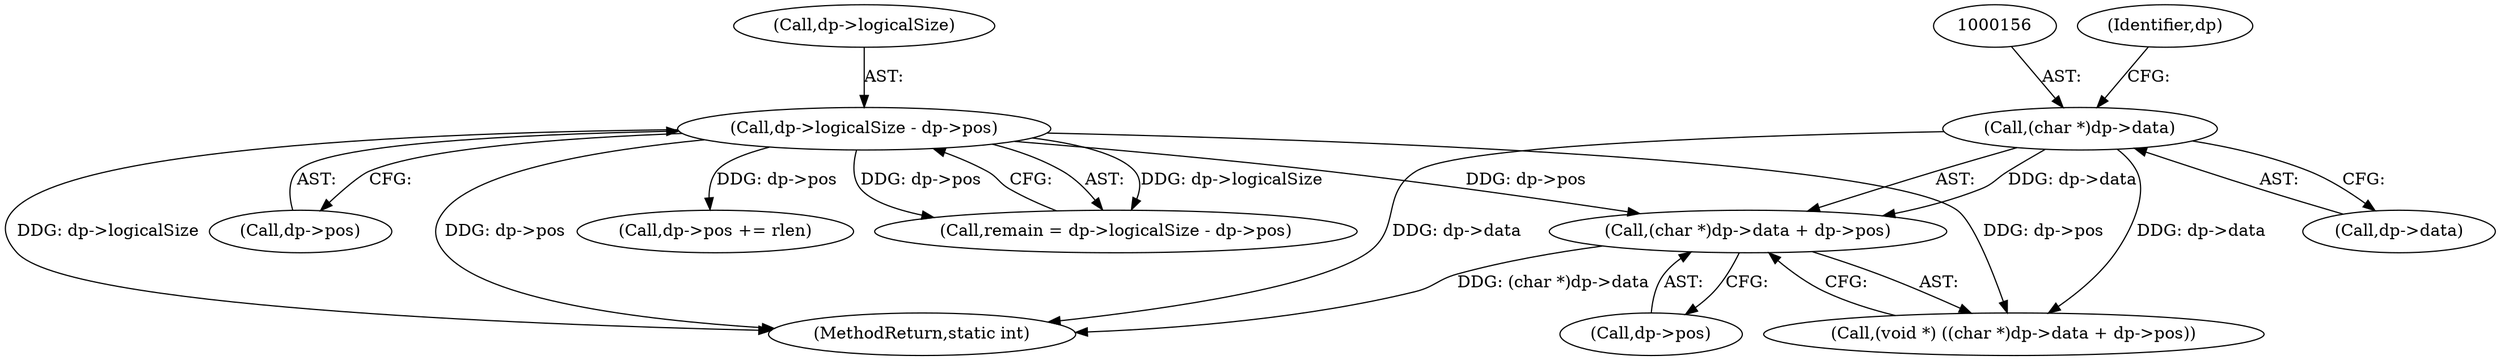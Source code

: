 digraph "0_libgd_53110871935244816bbb9d131da0bccff734bfe9@pointer" {
"1000154" [label="(Call,(char *)dp->data + dp->pos)"];
"1000155" [label="(Call,(char *)dp->data)"];
"1000123" [label="(Call,dp->logicalSize - dp->pos)"];
"1000154" [label="(Call,(char *)dp->data + dp->pos)"];
"1000155" [label="(Call,(char *)dp->data)"];
"1000160" [label="(Call,dp->pos)"];
"1000121" [label="(Call,remain = dp->logicalSize - dp->pos)"];
"1000123" [label="(Call,dp->logicalSize - dp->pos)"];
"1000152" [label="(Call,(void *) ((char *)dp->data + dp->pos))"];
"1000164" [label="(Call,dp->pos += rlen)"];
"1000157" [label="(Call,dp->data)"];
"1000171" [label="(MethodReturn,static int)"];
"1000124" [label="(Call,dp->logicalSize)"];
"1000161" [label="(Identifier,dp)"];
"1000127" [label="(Call,dp->pos)"];
"1000154" -> "1000152"  [label="AST: "];
"1000154" -> "1000160"  [label="CFG: "];
"1000155" -> "1000154"  [label="AST: "];
"1000160" -> "1000154"  [label="AST: "];
"1000152" -> "1000154"  [label="CFG: "];
"1000154" -> "1000171"  [label="DDG: (char *)dp->data"];
"1000155" -> "1000154"  [label="DDG: dp->data"];
"1000123" -> "1000154"  [label="DDG: dp->pos"];
"1000155" -> "1000157"  [label="CFG: "];
"1000156" -> "1000155"  [label="AST: "];
"1000157" -> "1000155"  [label="AST: "];
"1000161" -> "1000155"  [label="CFG: "];
"1000155" -> "1000171"  [label="DDG: dp->data"];
"1000155" -> "1000152"  [label="DDG: dp->data"];
"1000123" -> "1000121"  [label="AST: "];
"1000123" -> "1000127"  [label="CFG: "];
"1000124" -> "1000123"  [label="AST: "];
"1000127" -> "1000123"  [label="AST: "];
"1000121" -> "1000123"  [label="CFG: "];
"1000123" -> "1000171"  [label="DDG: dp->pos"];
"1000123" -> "1000171"  [label="DDG: dp->logicalSize"];
"1000123" -> "1000121"  [label="DDG: dp->logicalSize"];
"1000123" -> "1000121"  [label="DDG: dp->pos"];
"1000123" -> "1000152"  [label="DDG: dp->pos"];
"1000123" -> "1000164"  [label="DDG: dp->pos"];
}
